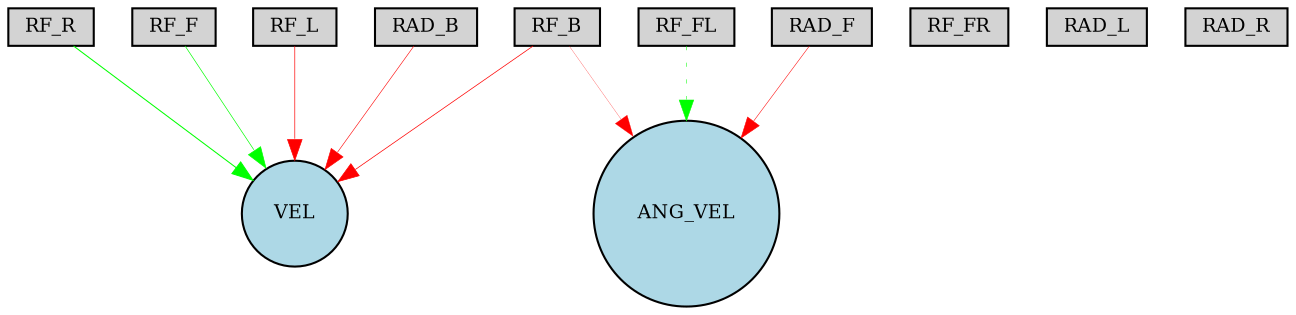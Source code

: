 digraph {
	node [fontsize=9 height=0.2 shape=circle width=0.2]
	RF_R [fillcolor=lightgray shape=box style=filled]
	RF_FR [fillcolor=lightgray shape=box style=filled]
	RF_F [fillcolor=lightgray shape=box style=filled]
	RF_FL [fillcolor=lightgray shape=box style=filled]
	RF_L [fillcolor=lightgray shape=box style=filled]
	RF_B [fillcolor=lightgray shape=box style=filled]
	RAD_F [fillcolor=lightgray shape=box style=filled]
	RAD_L [fillcolor=lightgray shape=box style=filled]
	RAD_B [fillcolor=lightgray shape=box style=filled]
	RAD_R [fillcolor=lightgray shape=box style=filled]
	ANG_VEL [fillcolor=lightblue style=filled]
	VEL [fillcolor=lightblue style=filled]
	RF_B -> VEL [color=red penwidth=0.34125637896091654 style=solid]
	RF_L -> VEL [color=red penwidth=0.32552840077884715 style=solid]
	RAD_B -> VEL [color=red penwidth=0.2825502865642514 style=solid]
	RF_F -> VEL [color=green penwidth=0.3192329187331707 style=solid]
	RF_R -> VEL [color=green penwidth=0.49229707271111334 style=solid]
	RF_B -> ANG_VEL [color=red penwidth=0.11846730861096019 style=solid]
	RAD_F -> ANG_VEL [color=red penwidth=0.25028848303753426 style=solid]
	RF_FL -> ANG_VEL [color=green penwidth=0.25140150465417865 style=dotted]
}
